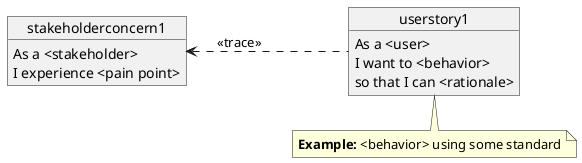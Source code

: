 @startuml
left to right direction

!$stakeholder = "<stakeholder>"
!$painpoint = "<pain point>"

!$actor = "<user>"
!$behavior = "<behavior>"
!$rationale = "<rationale>"

object stakeholderconcern1 {
    As a $stakeholder
    I experience $painpoint
}

object userstory1 {
    As a $actor
    I want to $behavior
    so that I can $rationale
}
note bottom of userstory1 : <b>Example:</b> $behavior using some standard

stakeholderconcern1 <.. userstory1 : <<trace>>
@enduml

